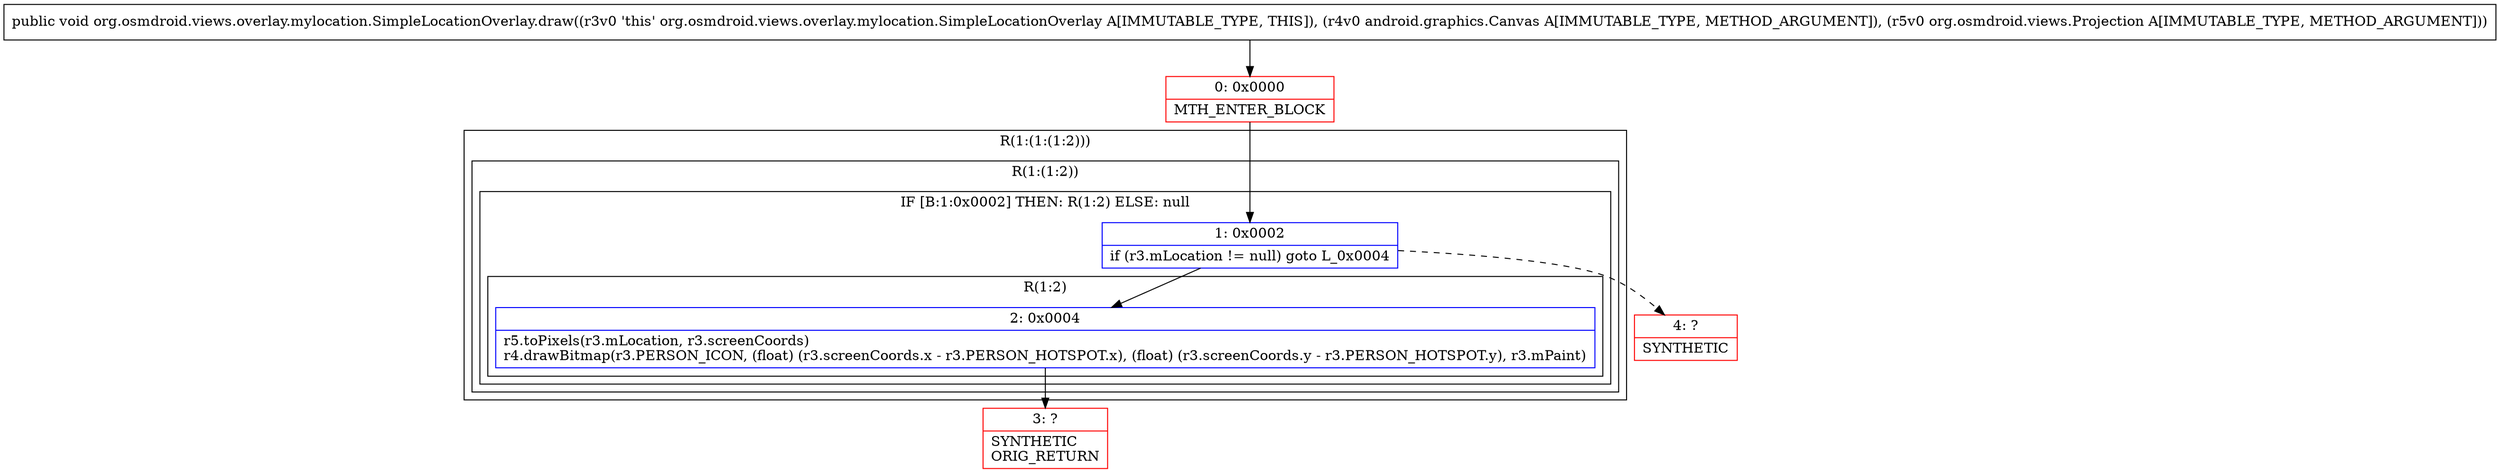 digraph "CFG fororg.osmdroid.views.overlay.mylocation.SimpleLocationOverlay.draw(Landroid\/graphics\/Canvas;Lorg\/osmdroid\/views\/Projection;)V" {
subgraph cluster_Region_1679887925 {
label = "R(1:(1:(1:2)))";
node [shape=record,color=blue];
subgraph cluster_Region_906635631 {
label = "R(1:(1:2))";
node [shape=record,color=blue];
subgraph cluster_IfRegion_144593534 {
label = "IF [B:1:0x0002] THEN: R(1:2) ELSE: null";
node [shape=record,color=blue];
Node_1 [shape=record,label="{1\:\ 0x0002|if (r3.mLocation != null) goto L_0x0004\l}"];
subgraph cluster_Region_1802463398 {
label = "R(1:2)";
node [shape=record,color=blue];
Node_2 [shape=record,label="{2\:\ 0x0004|r5.toPixels(r3.mLocation, r3.screenCoords)\lr4.drawBitmap(r3.PERSON_ICON, (float) (r3.screenCoords.x \- r3.PERSON_HOTSPOT.x), (float) (r3.screenCoords.y \- r3.PERSON_HOTSPOT.y), r3.mPaint)\l}"];
}
}
}
}
Node_0 [shape=record,color=red,label="{0\:\ 0x0000|MTH_ENTER_BLOCK\l}"];
Node_3 [shape=record,color=red,label="{3\:\ ?|SYNTHETIC\lORIG_RETURN\l}"];
Node_4 [shape=record,color=red,label="{4\:\ ?|SYNTHETIC\l}"];
MethodNode[shape=record,label="{public void org.osmdroid.views.overlay.mylocation.SimpleLocationOverlay.draw((r3v0 'this' org.osmdroid.views.overlay.mylocation.SimpleLocationOverlay A[IMMUTABLE_TYPE, THIS]), (r4v0 android.graphics.Canvas A[IMMUTABLE_TYPE, METHOD_ARGUMENT]), (r5v0 org.osmdroid.views.Projection A[IMMUTABLE_TYPE, METHOD_ARGUMENT])) }"];
MethodNode -> Node_0;
Node_1 -> Node_2;
Node_1 -> Node_4[style=dashed];
Node_2 -> Node_3;
Node_0 -> Node_1;
}

